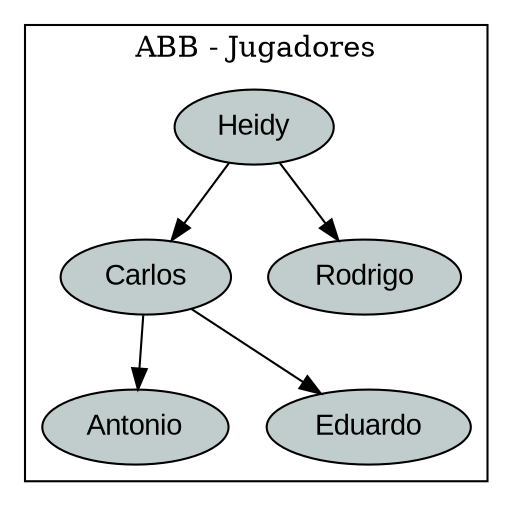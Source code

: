 digraph G{ rankdir = TB
node [fillcolor=azure3 style=filled shape=oval fontname="Arial"];
subgraph cluster1 {
label="ABB - Jugadores"; 
node[label =" Heidy "]ABBHeidy;
node[label =" Carlos "]ABBCarlos;
node[label =" Antonio "]ABBAntonio;
node[label =" Eduardo "]ABBEduardo;
node[label =" Rodrigo "]ABBRodrigo;
ABBHeidy->ABBCarlos;
ABBCarlos->ABBAntonio;
ABBCarlos->ABBEduardo;
ABBHeidy->ABBRodrigo;
}
}
